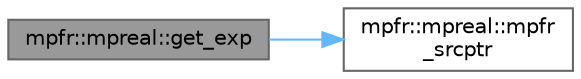 digraph "mpfr::mpreal::get_exp"
{
 // LATEX_PDF_SIZE
  bgcolor="transparent";
  edge [fontname=Helvetica,fontsize=10,labelfontname=Helvetica,labelfontsize=10];
  node [fontname=Helvetica,fontsize=10,shape=box,height=0.2,width=0.4];
  rankdir="LR";
  Node1 [id="Node000001",label="mpfr::mpreal::get_exp",height=0.2,width=0.4,color="gray40", fillcolor="grey60", style="filled", fontcolor="black",tooltip=" "];
  Node1 -> Node2 [id="edge2_Node000001_Node000002",color="steelblue1",style="solid",tooltip=" "];
  Node2 [id="Node000002",label="mpfr::mpreal::mpfr\l_srcptr",height=0.2,width=0.4,color="grey40", fillcolor="white", style="filled",URL="$classmpfr_1_1mpreal.html#a566f64ca066c54923d19c11d6c3d15cd",tooltip=" "];
}
